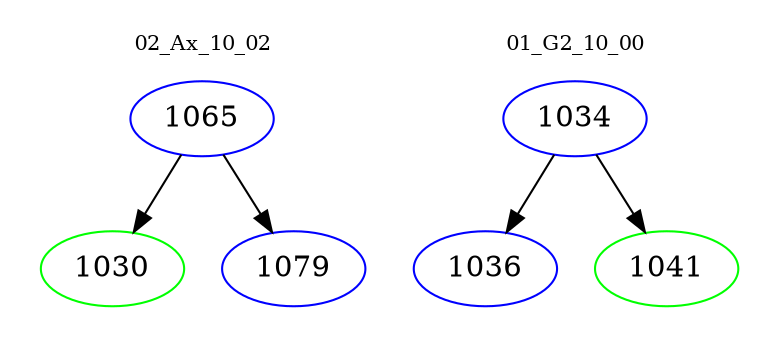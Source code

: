 digraph{
subgraph cluster_0 {
color = white
label = "02_Ax_10_02";
fontsize=10;
T0_1065 [label="1065", color="blue"]
T0_1065 -> T0_1030 [color="black"]
T0_1030 [label="1030", color="green"]
T0_1065 -> T0_1079 [color="black"]
T0_1079 [label="1079", color="blue"]
}
subgraph cluster_1 {
color = white
label = "01_G2_10_00";
fontsize=10;
T1_1034 [label="1034", color="blue"]
T1_1034 -> T1_1036 [color="black"]
T1_1036 [label="1036", color="blue"]
T1_1034 -> T1_1041 [color="black"]
T1_1041 [label="1041", color="green"]
}
}

